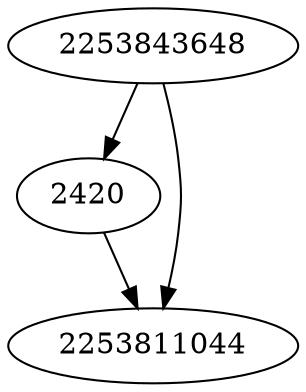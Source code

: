 strict digraph  {
2253843648;
2420;
2253811044;
2253843648 -> 2253811044;
2253843648 -> 2420;
2420 -> 2253811044;
}
